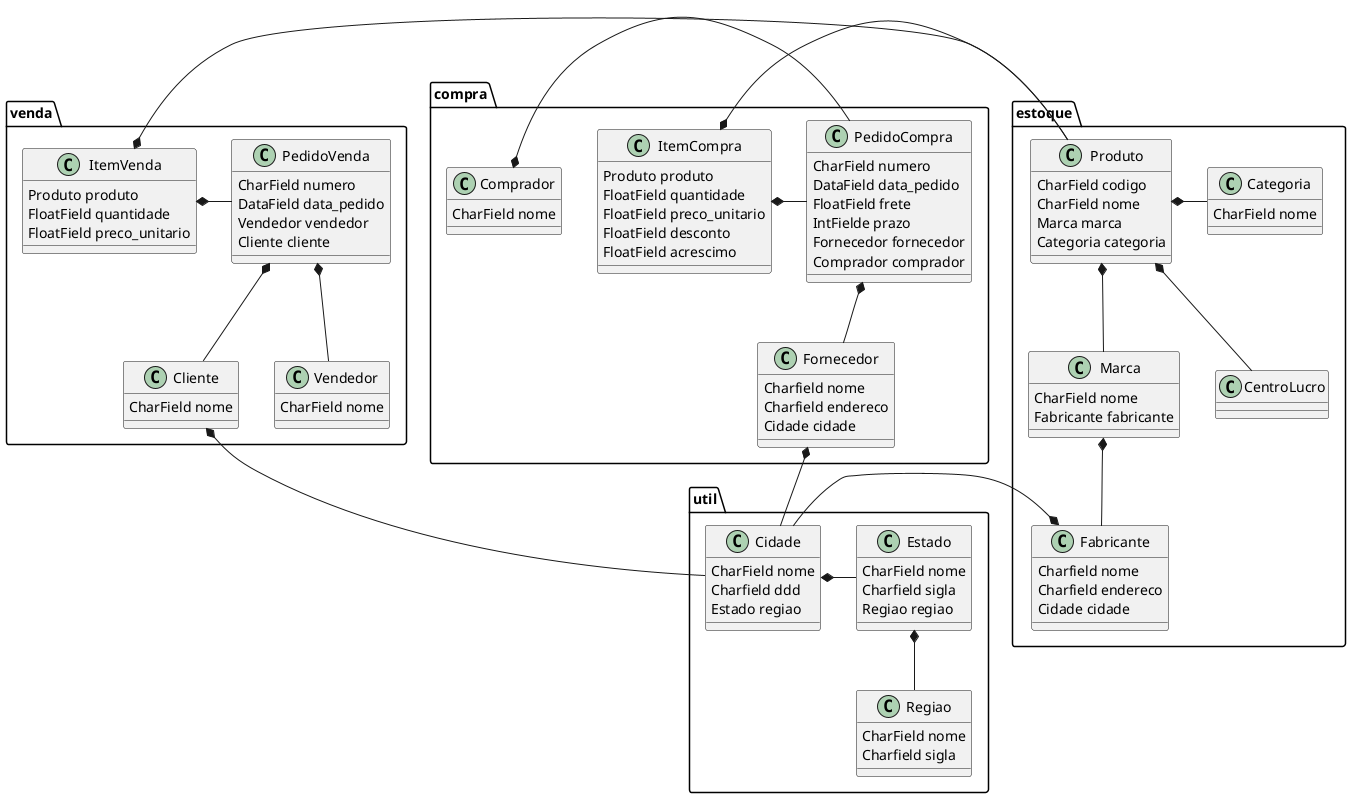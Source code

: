 @startuml
package util {
    class Regiao {
        CharField nome
        Charfield sigla
    }

    class Estado {
        CharField nome
        Charfield sigla
        Regiao regiao
    }



    class Cidade {
        CharField nome
        Charfield ddd
        Estado regiao
    }

    Estado  *-- Regiao
    Cidade  *- Estado 
}

package estoque {
    class Categoria {
        CharField nome
    }

    class Produto{
        CharField codigo
        CharField nome
        Marca marca
        Categoria categoria
    }

    class Marca{
        CharField nome
        Fabricante fabricante
    }

    class Fabricante{
        Charfield nome
        Charfield endereco
        Cidade cidade
    }

    class CentroLucro
    
    Produto *--CentroLucro
    Produto *-- Marca  
    Produto *- Categoria  
    Marca *-- Fabricante
    Fabricante *- Cidade
}

package compra {
    class PedidoCompra{
        CharField numero
        DataField data_pedido
        FloatField frete
        IntFielde prazo
        Fornecedor fornecedor
        Comprador comprador 
    }

    class ItemCompra{
        Produto produto
        FloatField quantidade
        FloatField preco_unitario
        FloatField desconto
        FloatField acrescimo
    }

    class Fornecedor{
        Charfield nome
        Charfield endereco
        Cidade cidade        
    }

    class Comprador{
        CharField nome
    }

    ItemCompra *- PedidoCompra
    ItemCompra *- Produto
    PedidoCompra *-- Fornecedor
    Fornecedor *-- Cidade
    Comprador *- PedidoCompra
}

package venda {
    class PedidoVenda{
        CharField numero
        DataField data_pedido
        Vendedor vendedor
        Cliente cliente
    }

    class ItemVenda{
        Produto produto
        FloatField quantidade
        FloatField preco_unitario
    }

    class Cliente{
        CharField nome
    }

    class Vendedor{
        CharField nome
    }

    ItemVenda *- PedidoVenda
    ItemVenda *- Produto
    PedidoVenda *-- Cliente
    PedidoVenda *-- Vendedor
    Cliente *- Cidade
}
@enduml